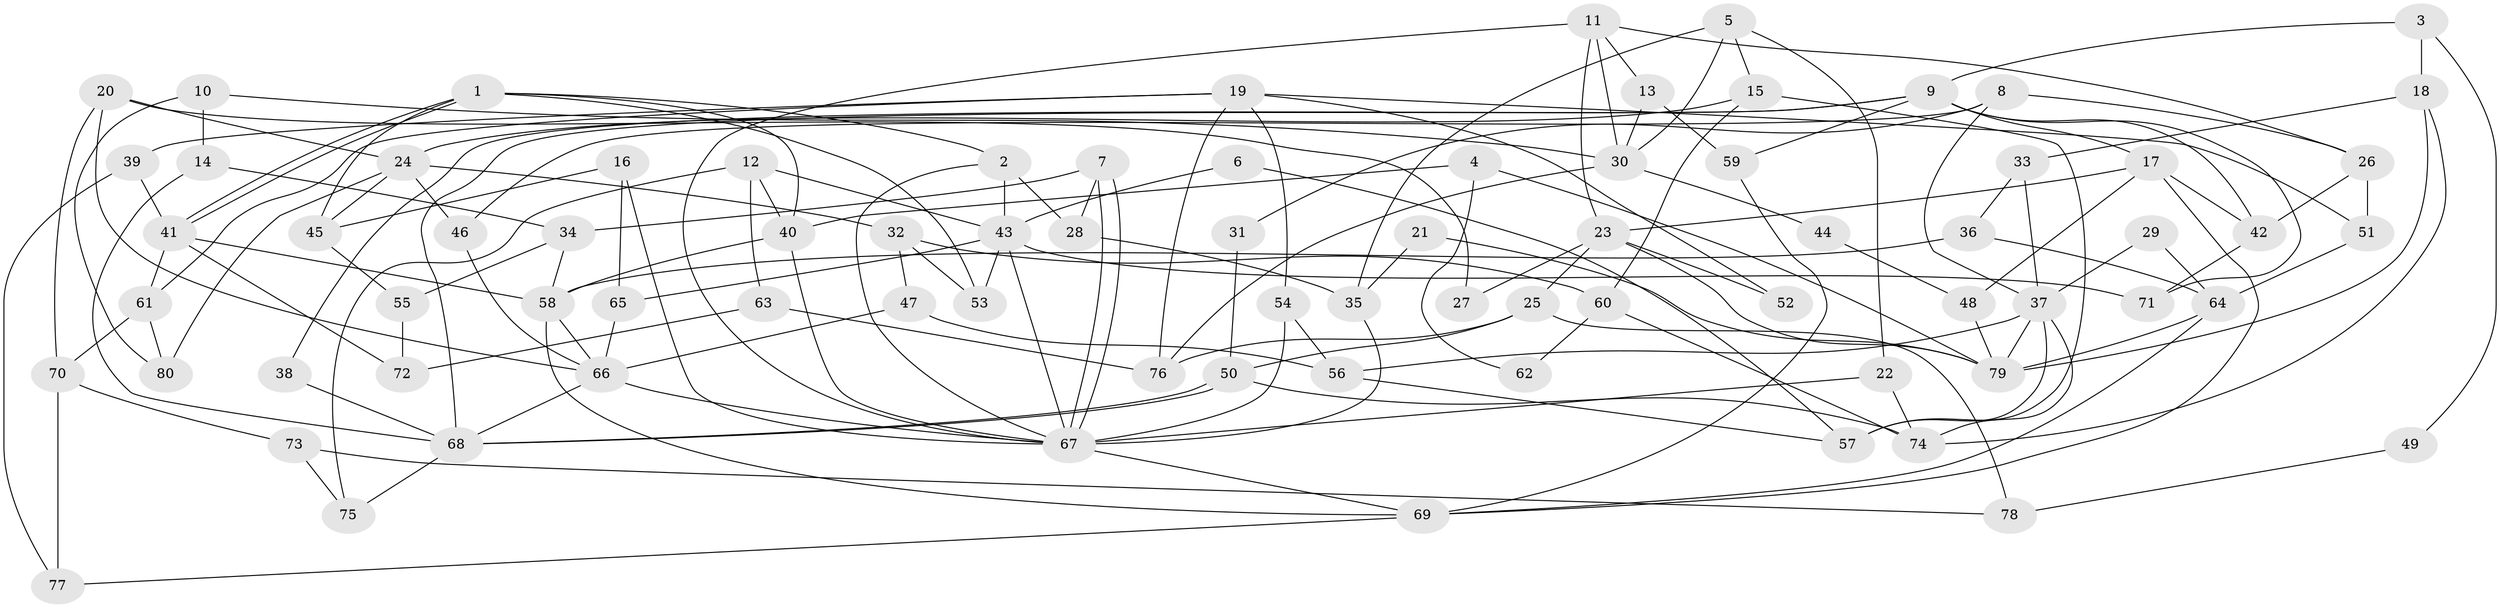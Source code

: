 // Generated by graph-tools (version 1.1) at 2025/50/03/09/25 03:50:06]
// undirected, 80 vertices, 160 edges
graph export_dot {
graph [start="1"]
  node [color=gray90,style=filled];
  1;
  2;
  3;
  4;
  5;
  6;
  7;
  8;
  9;
  10;
  11;
  12;
  13;
  14;
  15;
  16;
  17;
  18;
  19;
  20;
  21;
  22;
  23;
  24;
  25;
  26;
  27;
  28;
  29;
  30;
  31;
  32;
  33;
  34;
  35;
  36;
  37;
  38;
  39;
  40;
  41;
  42;
  43;
  44;
  45;
  46;
  47;
  48;
  49;
  50;
  51;
  52;
  53;
  54;
  55;
  56;
  57;
  58;
  59;
  60;
  61;
  62;
  63;
  64;
  65;
  66;
  67;
  68;
  69;
  70;
  71;
  72;
  73;
  74;
  75;
  76;
  77;
  78;
  79;
  80;
  1 -- 2;
  1 -- 41;
  1 -- 41;
  1 -- 40;
  1 -- 45;
  1 -- 53;
  2 -- 43;
  2 -- 67;
  2 -- 28;
  3 -- 9;
  3 -- 18;
  3 -- 49;
  4 -- 79;
  4 -- 40;
  4 -- 62;
  5 -- 22;
  5 -- 30;
  5 -- 15;
  5 -- 35;
  6 -- 57;
  6 -- 43;
  7 -- 28;
  7 -- 67;
  7 -- 67;
  7 -- 34;
  8 -- 46;
  8 -- 26;
  8 -- 31;
  8 -- 37;
  9 -- 71;
  9 -- 17;
  9 -- 38;
  9 -- 42;
  9 -- 59;
  9 -- 68;
  10 -- 30;
  10 -- 14;
  10 -- 80;
  11 -- 67;
  11 -- 23;
  11 -- 13;
  11 -- 26;
  11 -- 30;
  12 -- 40;
  12 -- 43;
  12 -- 63;
  12 -- 75;
  13 -- 59;
  13 -- 30;
  14 -- 68;
  14 -- 34;
  15 -- 24;
  15 -- 57;
  15 -- 60;
  16 -- 67;
  16 -- 45;
  16 -- 65;
  17 -- 69;
  17 -- 23;
  17 -- 42;
  17 -- 48;
  18 -- 74;
  18 -- 79;
  18 -- 33;
  19 -- 54;
  19 -- 61;
  19 -- 39;
  19 -- 51;
  19 -- 52;
  19 -- 76;
  20 -- 70;
  20 -- 66;
  20 -- 24;
  20 -- 27;
  21 -- 35;
  21 -- 79;
  22 -- 67;
  22 -- 74;
  23 -- 79;
  23 -- 25;
  23 -- 27;
  23 -- 52;
  24 -- 45;
  24 -- 32;
  24 -- 46;
  24 -- 80;
  25 -- 50;
  25 -- 76;
  25 -- 78;
  26 -- 42;
  26 -- 51;
  28 -- 35;
  29 -- 64;
  29 -- 37;
  30 -- 44;
  30 -- 76;
  31 -- 50;
  32 -- 53;
  32 -- 47;
  32 -- 60;
  33 -- 37;
  33 -- 36;
  34 -- 58;
  34 -- 55;
  35 -- 67;
  36 -- 58;
  36 -- 64;
  37 -- 56;
  37 -- 57;
  37 -- 74;
  37 -- 79;
  38 -- 68;
  39 -- 41;
  39 -- 77;
  40 -- 67;
  40 -- 58;
  41 -- 58;
  41 -- 61;
  41 -- 72;
  42 -- 71;
  43 -- 65;
  43 -- 67;
  43 -- 53;
  43 -- 71;
  44 -- 48;
  45 -- 55;
  46 -- 66;
  47 -- 66;
  47 -- 56;
  48 -- 79;
  49 -- 78;
  50 -- 74;
  50 -- 68;
  50 -- 68;
  51 -- 64;
  54 -- 67;
  54 -- 56;
  55 -- 72;
  56 -- 57;
  58 -- 69;
  58 -- 66;
  59 -- 69;
  60 -- 62;
  60 -- 74;
  61 -- 80;
  61 -- 70;
  63 -- 76;
  63 -- 72;
  64 -- 69;
  64 -- 79;
  65 -- 66;
  66 -- 68;
  66 -- 67;
  67 -- 69;
  68 -- 75;
  69 -- 77;
  70 -- 77;
  70 -- 73;
  73 -- 75;
  73 -- 78;
}
